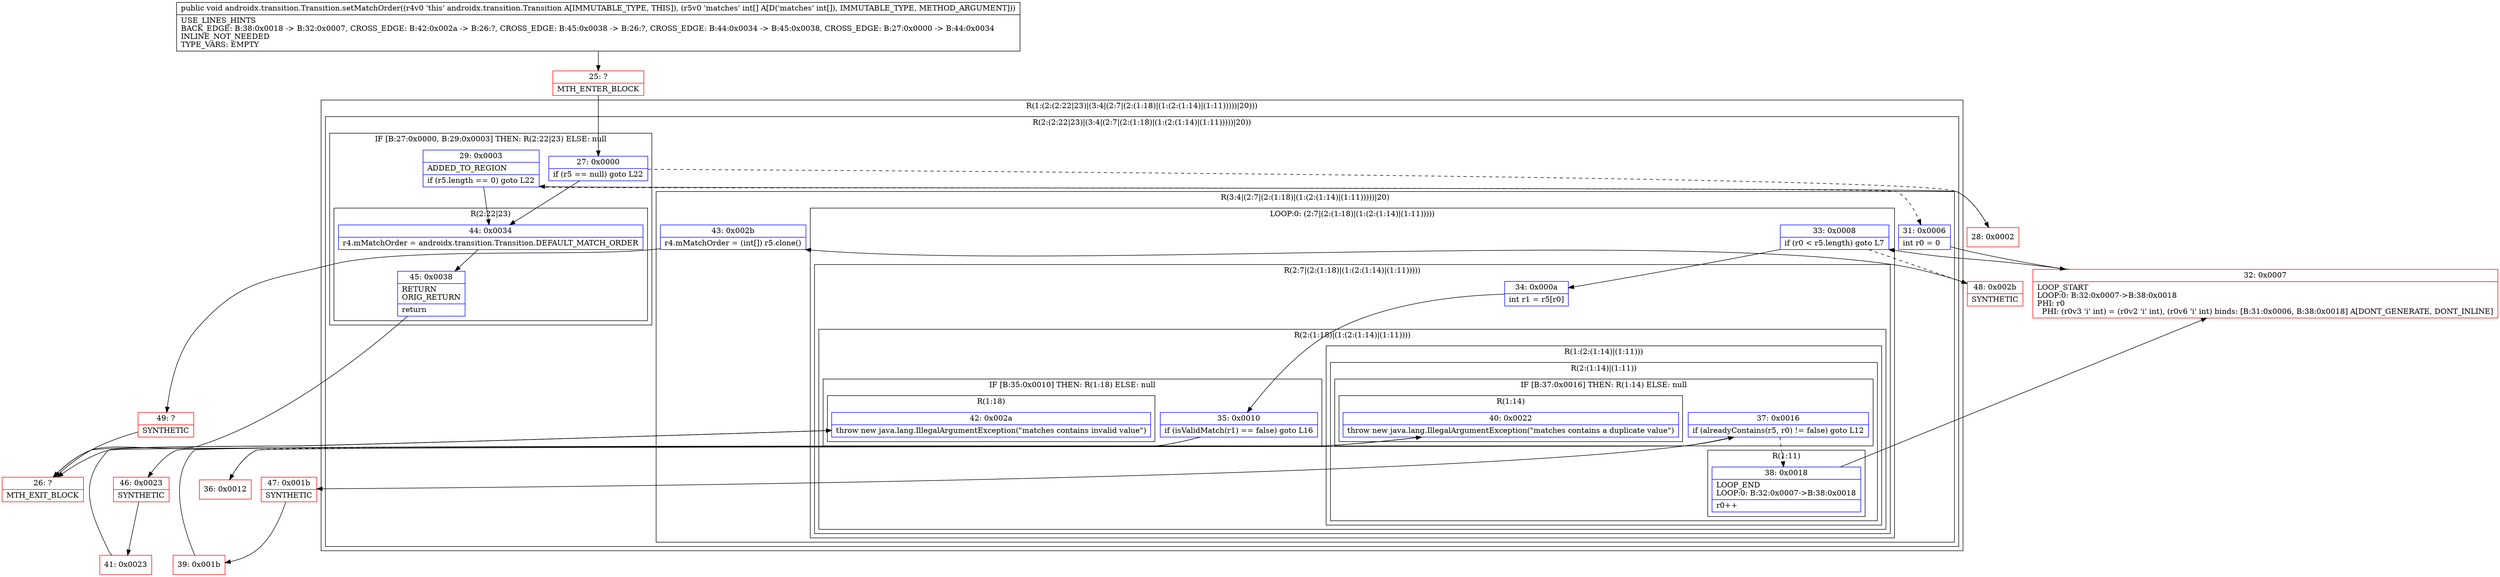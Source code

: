 digraph "CFG forandroidx.transition.Transition.setMatchOrder([I)V" {
subgraph cluster_Region_504087192 {
label = "R(1:(2:(2:22|23)|(3:4|(2:7|(2:(1:18)|(1:(2:(1:14)|(1:11)))))|20)))";
node [shape=record,color=blue];
subgraph cluster_Region_1109872478 {
label = "R(2:(2:22|23)|(3:4|(2:7|(2:(1:18)|(1:(2:(1:14)|(1:11)))))|20))";
node [shape=record,color=blue];
subgraph cluster_IfRegion_1083391759 {
label = "IF [B:27:0x0000, B:29:0x0003] THEN: R(2:22|23) ELSE: null";
node [shape=record,color=blue];
Node_27 [shape=record,label="{27\:\ 0x0000|if (r5 == null) goto L22\l}"];
Node_29 [shape=record,label="{29\:\ 0x0003|ADDED_TO_REGION\l|if (r5.length == 0) goto L22\l}"];
subgraph cluster_Region_1964070010 {
label = "R(2:22|23)";
node [shape=record,color=blue];
Node_44 [shape=record,label="{44\:\ 0x0034|r4.mMatchOrder = androidx.transition.Transition.DEFAULT_MATCH_ORDER\l}"];
Node_45 [shape=record,label="{45\:\ 0x0038|RETURN\lORIG_RETURN\l|return\l}"];
}
}
subgraph cluster_Region_580150487 {
label = "R(3:4|(2:7|(2:(1:18)|(1:(2:(1:14)|(1:11)))))|20)";
node [shape=record,color=blue];
Node_31 [shape=record,label="{31\:\ 0x0006|int r0 = 0\l}"];
subgraph cluster_LoopRegion_713989891 {
label = "LOOP:0: (2:7|(2:(1:18)|(1:(2:(1:14)|(1:11)))))";
node [shape=record,color=blue];
Node_33 [shape=record,label="{33\:\ 0x0008|if (r0 \< r5.length) goto L7\l}"];
subgraph cluster_Region_1203474448 {
label = "R(2:7|(2:(1:18)|(1:(2:(1:14)|(1:11)))))";
node [shape=record,color=blue];
Node_34 [shape=record,label="{34\:\ 0x000a|int r1 = r5[r0]\l}"];
subgraph cluster_Region_902711106 {
label = "R(2:(1:18)|(1:(2:(1:14)|(1:11))))";
node [shape=record,color=blue];
subgraph cluster_IfRegion_413142953 {
label = "IF [B:35:0x0010] THEN: R(1:18) ELSE: null";
node [shape=record,color=blue];
Node_35 [shape=record,label="{35\:\ 0x0010|if (isValidMatch(r1) == false) goto L16\l}"];
subgraph cluster_Region_1307292442 {
label = "R(1:18)";
node [shape=record,color=blue];
Node_42 [shape=record,label="{42\:\ 0x002a|throw new java.lang.IllegalArgumentException(\"matches contains invalid value\")\l}"];
}
}
subgraph cluster_Region_341411567 {
label = "R(1:(2:(1:14)|(1:11)))";
node [shape=record,color=blue];
subgraph cluster_Region_1796518554 {
label = "R(2:(1:14)|(1:11))";
node [shape=record,color=blue];
subgraph cluster_IfRegion_1174988524 {
label = "IF [B:37:0x0016] THEN: R(1:14) ELSE: null";
node [shape=record,color=blue];
Node_37 [shape=record,label="{37\:\ 0x0016|if (alreadyContains(r5, r0) != false) goto L12\l}"];
subgraph cluster_Region_740756717 {
label = "R(1:14)";
node [shape=record,color=blue];
Node_40 [shape=record,label="{40\:\ 0x0022|throw new java.lang.IllegalArgumentException(\"matches contains a duplicate value\")\l}"];
}
}
subgraph cluster_Region_2039986833 {
label = "R(1:11)";
node [shape=record,color=blue];
Node_38 [shape=record,label="{38\:\ 0x0018|LOOP_END\lLOOP:0: B:32:0x0007\-\>B:38:0x0018\l|r0++\l}"];
}
}
}
}
}
}
Node_43 [shape=record,label="{43\:\ 0x002b|r4.mMatchOrder = (int[]) r5.clone()\l}"];
}
}
}
Node_25 [shape=record,color=red,label="{25\:\ ?|MTH_ENTER_BLOCK\l}"];
Node_28 [shape=record,color=red,label="{28\:\ 0x0002}"];
Node_32 [shape=record,color=red,label="{32\:\ 0x0007|LOOP_START\lLOOP:0: B:32:0x0007\-\>B:38:0x0018\lPHI: r0 \l  PHI: (r0v3 'i' int) = (r0v2 'i' int), (r0v6 'i' int) binds: [B:31:0x0006, B:38:0x0018] A[DONT_GENERATE, DONT_INLINE]\l}"];
Node_36 [shape=record,color=red,label="{36\:\ 0x0012}"];
Node_47 [shape=record,color=red,label="{47\:\ 0x001b|SYNTHETIC\l}"];
Node_39 [shape=record,color=red,label="{39\:\ 0x001b}"];
Node_26 [shape=record,color=red,label="{26\:\ ?|MTH_EXIT_BLOCK\l}"];
Node_46 [shape=record,color=red,label="{46\:\ 0x0023|SYNTHETIC\l}"];
Node_41 [shape=record,color=red,label="{41\:\ 0x0023}"];
Node_48 [shape=record,color=red,label="{48\:\ 0x002b|SYNTHETIC\l}"];
Node_49 [shape=record,color=red,label="{49\:\ ?|SYNTHETIC\l}"];
MethodNode[shape=record,label="{public void androidx.transition.Transition.setMatchOrder((r4v0 'this' androidx.transition.Transition A[IMMUTABLE_TYPE, THIS]), (r5v0 'matches' int[] A[D('matches' int[]), IMMUTABLE_TYPE, METHOD_ARGUMENT]))  | USE_LINES_HINTS\lBACK_EDGE: B:38:0x0018 \-\> B:32:0x0007, CROSS_EDGE: B:42:0x002a \-\> B:26:?, CROSS_EDGE: B:45:0x0038 \-\> B:26:?, CROSS_EDGE: B:44:0x0034 \-\> B:45:0x0038, CROSS_EDGE: B:27:0x0000 \-\> B:44:0x0034\lINLINE_NOT_NEEDED\lTYPE_VARS: EMPTY\l}"];
MethodNode -> Node_25;Node_27 -> Node_28[style=dashed];
Node_27 -> Node_44;
Node_29 -> Node_31[style=dashed];
Node_29 -> Node_44;
Node_44 -> Node_45;
Node_45 -> Node_26;
Node_31 -> Node_32;
Node_33 -> Node_34;
Node_33 -> Node_48[style=dashed];
Node_34 -> Node_35;
Node_35 -> Node_36[style=dashed];
Node_35 -> Node_46;
Node_42 -> Node_26;
Node_37 -> Node_38[style=dashed];
Node_37 -> Node_47;
Node_40 -> Node_26;
Node_38 -> Node_32;
Node_43 -> Node_49;
Node_25 -> Node_27;
Node_28 -> Node_29;
Node_32 -> Node_33;
Node_36 -> Node_37;
Node_47 -> Node_39;
Node_39 -> Node_40;
Node_46 -> Node_41;
Node_41 -> Node_42;
Node_48 -> Node_43;
Node_49 -> Node_26;
}

